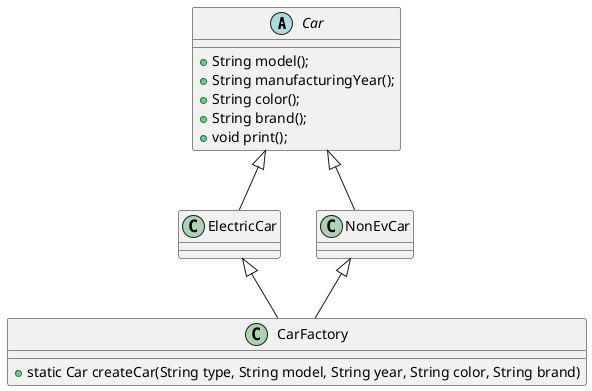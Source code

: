 @startuml

abstract class Car {
    +String model();
    +String manufacturingYear();
    +String color();
    +String brand();
    +void print();
}
class CarFactory {
    + static Car createCar(String type, String model, String year, String color, String brand)
}
class ElectricCar
class NonEvCar

Car <|-- ElectricCar
Car <|-- NonEvCar

ElectricCar <|-- CarFactory
NonEvCar <|-- CarFactory



@enduml